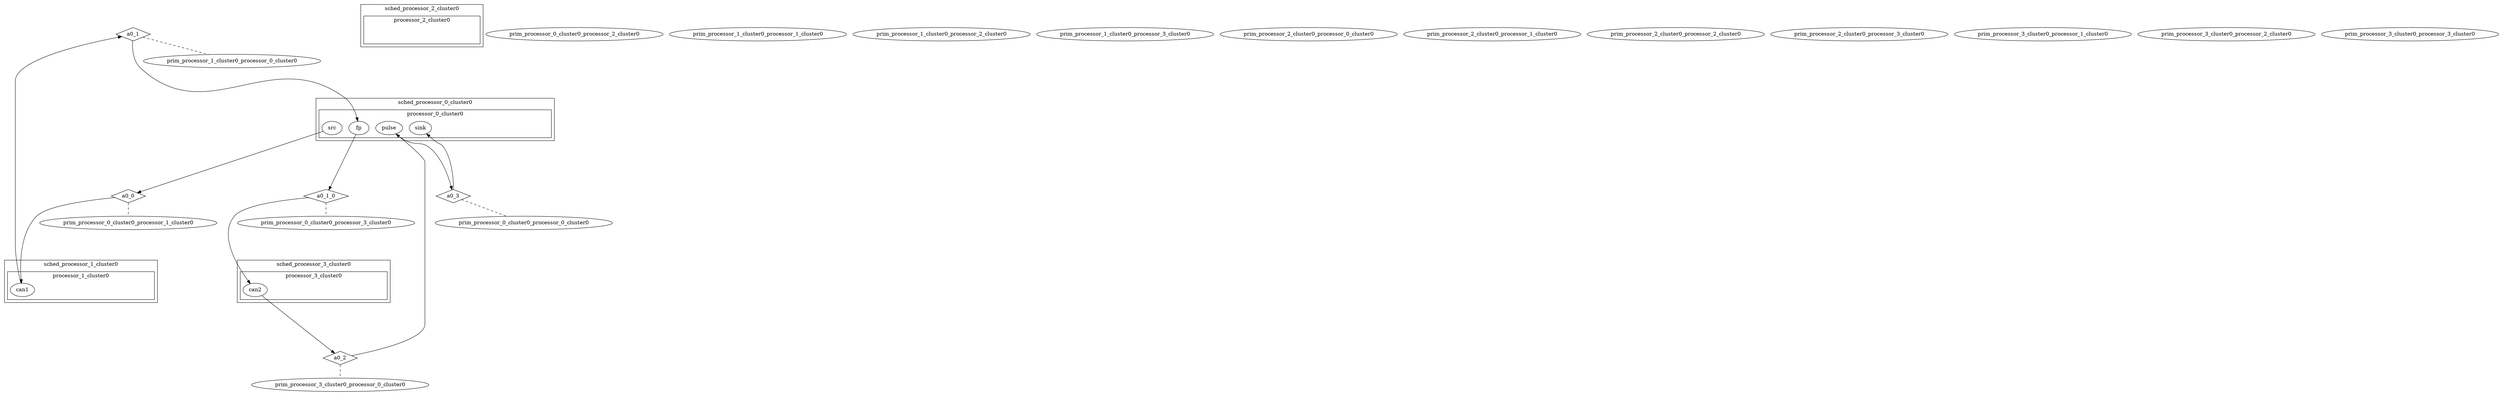 digraph G {
subgraph cluster_scheduler_sched_processor_0_cluster0 {
label=sched_processor_0_cluster0;
subgraph cluster_processor_processor_0_cluster0 {
label=processor_0_cluster0;
dummy_processor_0_cluster0 [style=invis];
process_src [label=src];
process_fp [label=fp];
process_pulse [label=pulse];
process_sink [label=sink];
}

}

subgraph cluster_scheduler_sched_processor_1_cluster0 {
label=sched_processor_1_cluster0;
subgraph cluster_processor_processor_1_cluster0 {
label=processor_1_cluster0;
dummy_processor_1_cluster0 [style=invis];
process_can1 [label=can1];
}

}

subgraph cluster_scheduler_sched_processor_2_cluster0 {
label=sched_processor_2_cluster0;
subgraph cluster_processor_processor_2_cluster0 {
label=processor_2_cluster0;
dummy_processor_2_cluster0 [style=invis];
}

}

subgraph cluster_scheduler_sched_processor_3_cluster0 {
label=sched_processor_3_cluster0;
subgraph cluster_processor_processor_3_cluster0 {
label=processor_3_cluster0;
dummy_processor_3_cluster0 [style=invis];
process_can2 [label=can2];
}

}

primitive_prim_processor_0_cluster0_processor_0_cluster0 [label=prim_processor_0_cluster0_processor_0_cluster0];
primitive_prim_processor_0_cluster0_processor_1_cluster0 [label=prim_processor_0_cluster0_processor_1_cluster0];
primitive_prim_processor_0_cluster0_processor_2_cluster0 [label=prim_processor_0_cluster0_processor_2_cluster0];
primitive_prim_processor_0_cluster0_processor_3_cluster0 [label=prim_processor_0_cluster0_processor_3_cluster0];
primitive_prim_processor_1_cluster0_processor_0_cluster0 [label=prim_processor_1_cluster0_processor_0_cluster0];
primitive_prim_processor_1_cluster0_processor_1_cluster0 [label=prim_processor_1_cluster0_processor_1_cluster0];
primitive_prim_processor_1_cluster0_processor_2_cluster0 [label=prim_processor_1_cluster0_processor_2_cluster0];
primitive_prim_processor_1_cluster0_processor_3_cluster0 [label=prim_processor_1_cluster0_processor_3_cluster0];
primitive_prim_processor_2_cluster0_processor_0_cluster0 [label=prim_processor_2_cluster0_processor_0_cluster0];
primitive_prim_processor_2_cluster0_processor_1_cluster0 [label=prim_processor_2_cluster0_processor_1_cluster0];
primitive_prim_processor_2_cluster0_processor_2_cluster0 [label=prim_processor_2_cluster0_processor_2_cluster0];
primitive_prim_processor_2_cluster0_processor_3_cluster0 [label=prim_processor_2_cluster0_processor_3_cluster0];
primitive_prim_processor_3_cluster0_processor_0_cluster0 [label=prim_processor_3_cluster0_processor_0_cluster0];
primitive_prim_processor_3_cluster0_processor_1_cluster0 [label=prim_processor_3_cluster0_processor_1_cluster0];
primitive_prim_processor_3_cluster0_processor_2_cluster0 [label=prim_processor_3_cluster0_processor_2_cluster0];
primitive_prim_processor_3_cluster0_processor_3_cluster0 [label=prim_processor_3_cluster0_processor_3_cluster0];
channel_a0_0 [label=a0_0, shape=diamond];
process_src -> channel_a0_0  [minlen=4];
channel_a0_0 -> process_can1  [minlen=4];
channel_a0_0 -> primitive_prim_processor_0_cluster0_processor_1_cluster0  [arrowhead=none, style=dashed];
channel_a0_1 [label=a0_1, shape=diamond];
process_can1 -> channel_a0_1  [minlen=4];
channel_a0_1 -> process_fp  [minlen=4];
channel_a0_1 -> primitive_prim_processor_1_cluster0_processor_0_cluster0  [arrowhead=none, style=dashed];
channel_a0_1_0 [label=a0_1_0, shape=diamond];
process_fp -> channel_a0_1_0  [minlen=4];
channel_a0_1_0 -> process_can2  [minlen=4];
channel_a0_1_0 -> primitive_prim_processor_0_cluster0_processor_3_cluster0  [arrowhead=none, style=dashed];
channel_a0_2 [label=a0_2, shape=diamond];
process_can2 -> channel_a0_2  [minlen=4];
channel_a0_2 -> process_pulse  [minlen=4];
channel_a0_2 -> primitive_prim_processor_3_cluster0_processor_0_cluster0  [arrowhead=none, style=dashed];
channel_a0_3 [label=a0_3, shape=diamond];
process_pulse -> channel_a0_3  [minlen=4];
channel_a0_3 -> process_sink  [minlen=4];
channel_a0_3 -> primitive_prim_processor_0_cluster0_processor_0_cluster0  [arrowhead=none, style=dashed];
}
